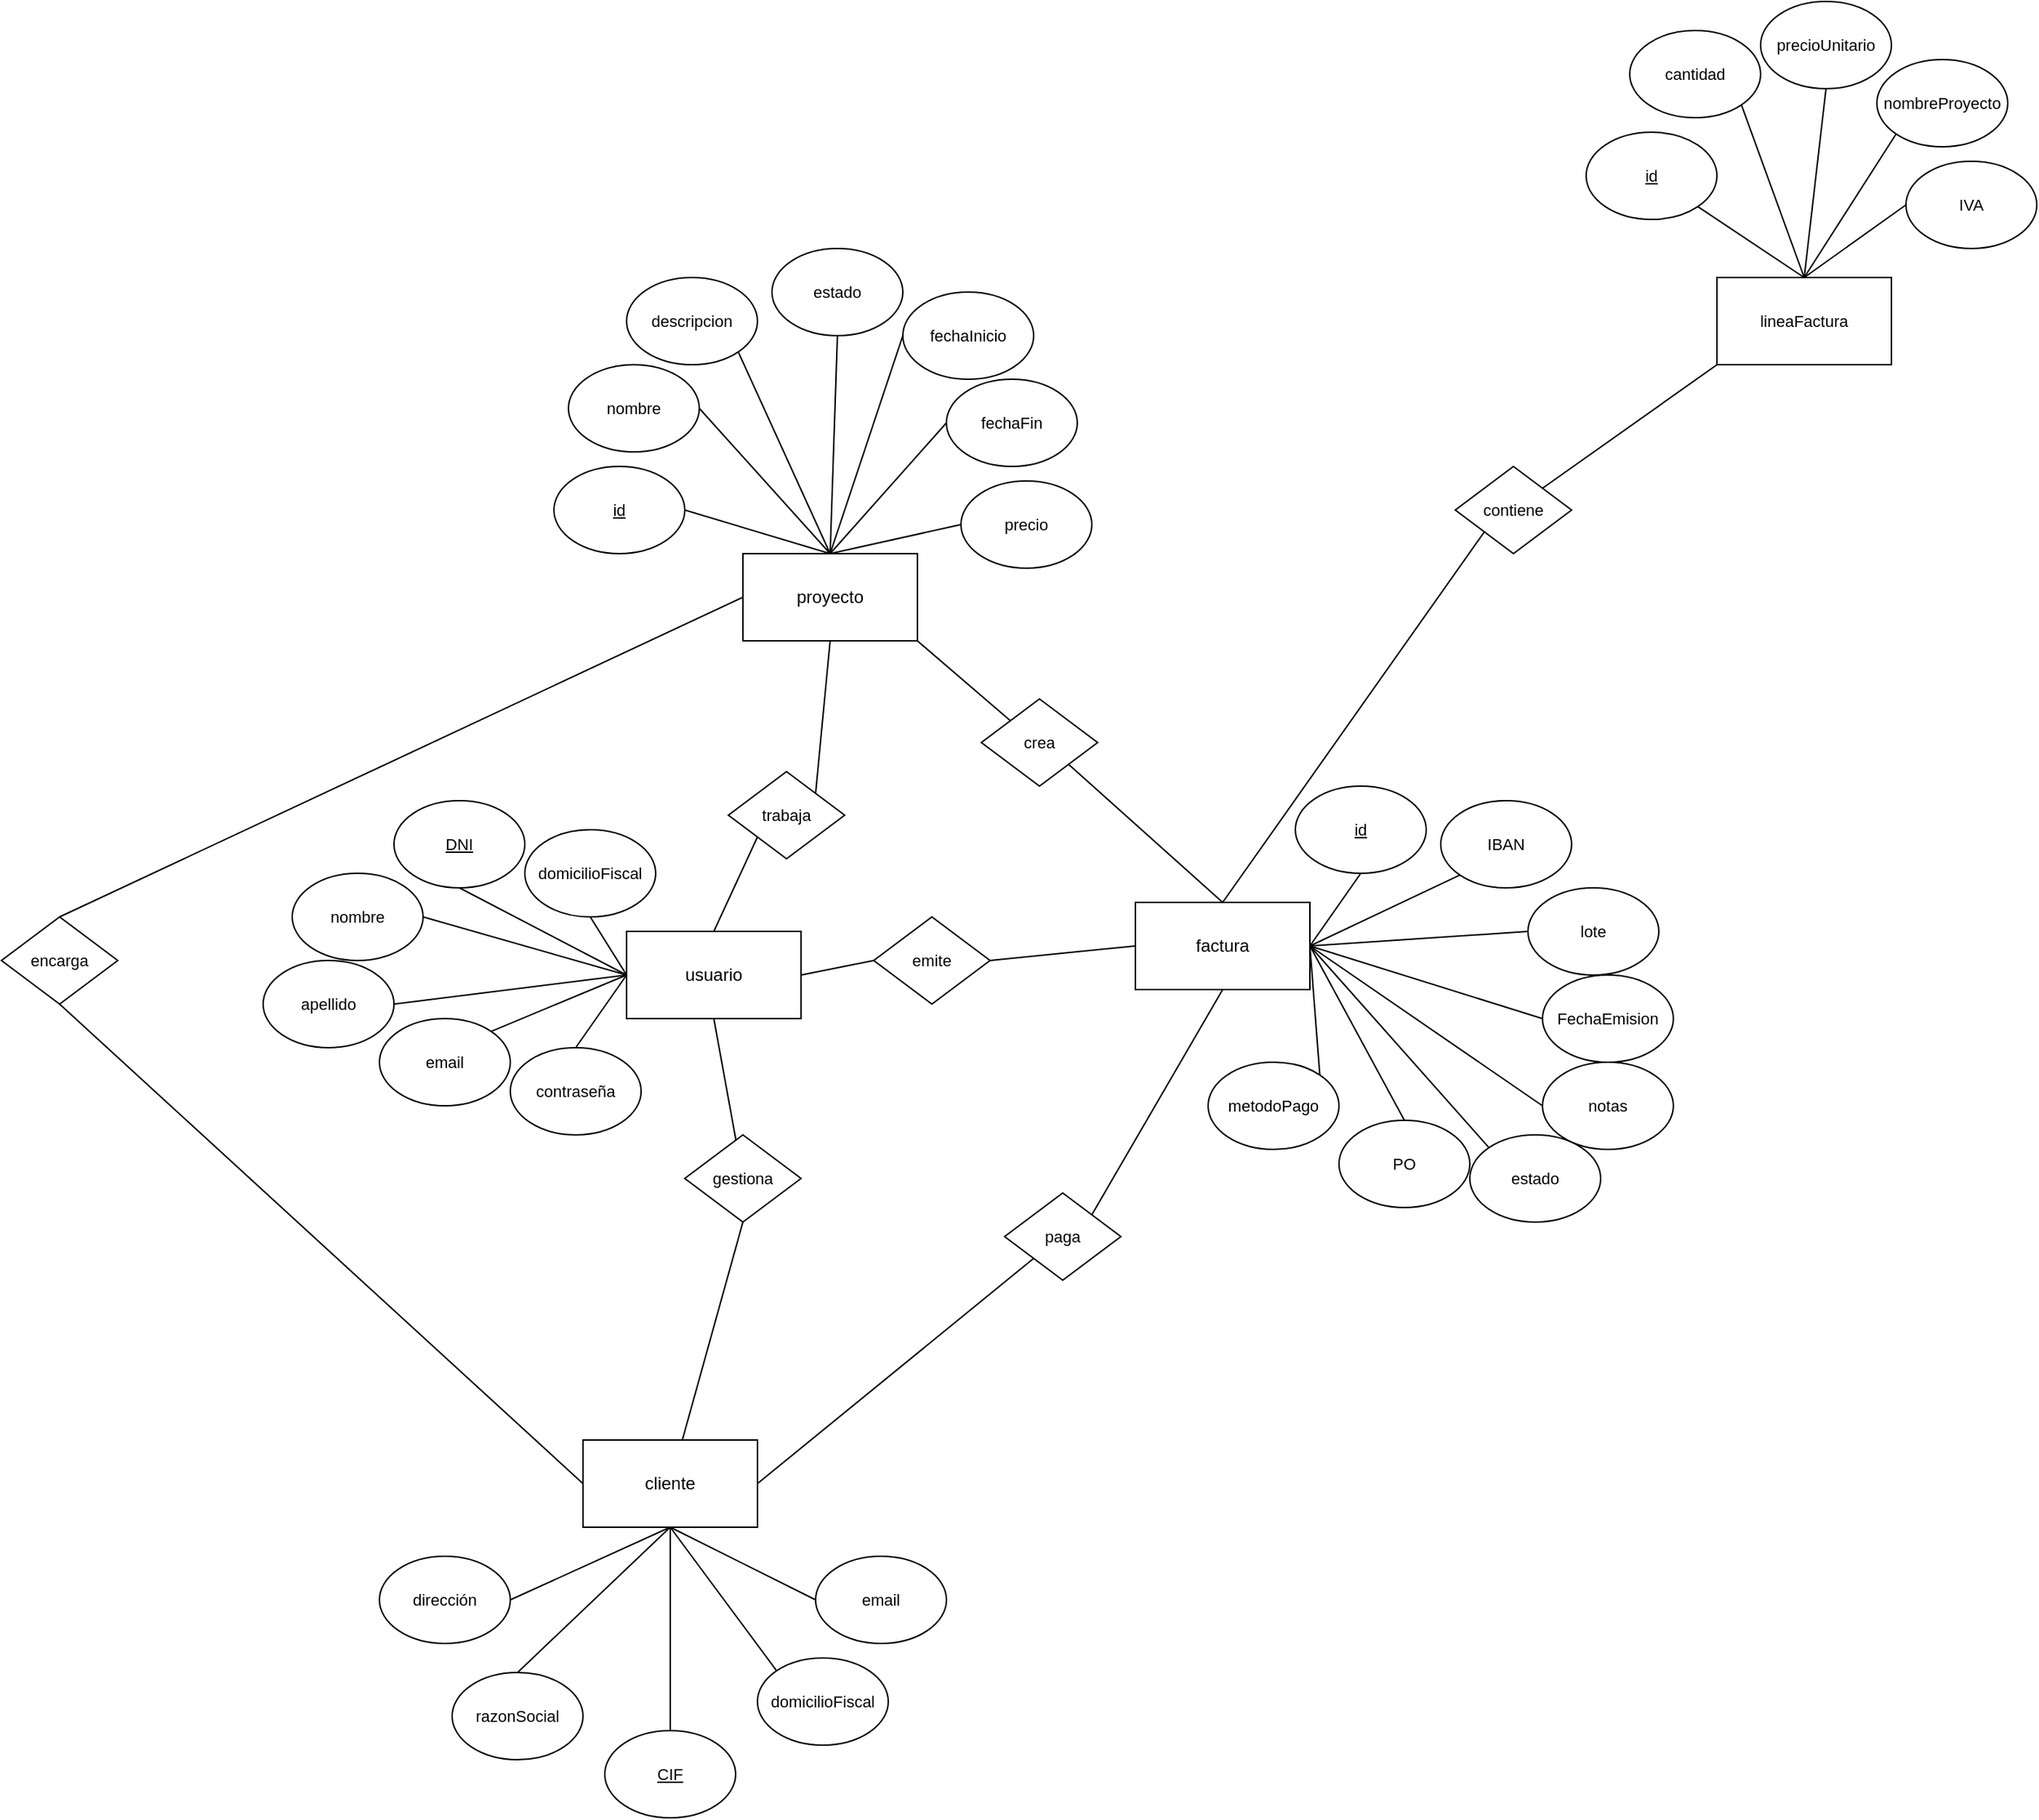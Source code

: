 <mxfile version="26.2.9">
  <diagram name="Página-1" id="tg1bXKzL8WJqyr-fZuM9">
    <mxGraphModel dx="2255" dy="1946" grid="1" gridSize="10" guides="1" tooltips="1" connect="1" arrows="1" fold="1" page="1" pageScale="1" pageWidth="827" pageHeight="1169" math="0" shadow="0">
      <root>
        <mxCell id="0" />
        <mxCell id="1" parent="0" />
        <mxCell id="wySccEfFA6jnKbdL9FhE-13" style="edgeStyle=none;shape=connector;rounded=0;orthogonalLoop=1;jettySize=auto;html=1;exitX=1;exitY=0;exitDx=0;exitDy=0;entryX=0;entryY=1;entryDx=0;entryDy=0;strokeColor=default;align=center;verticalAlign=middle;fontFamily=Helvetica;fontSize=11;fontColor=default;labelBackgroundColor=default;startFill=0;endArrow=none;" edge="1" parent="1" source="wySccEfFA6jnKbdL9FhE-22" target="wySccEfFA6jnKbdL9FhE-12">
          <mxGeometry relative="1" as="geometry" />
        </mxCell>
        <mxCell id="wySccEfFA6jnKbdL9FhE-77" style="edgeStyle=none;shape=connector;rounded=0;orthogonalLoop=1;jettySize=auto;html=1;exitX=0.5;exitY=0;exitDx=0;exitDy=0;entryX=0;entryY=1;entryDx=0;entryDy=0;strokeColor=default;align=center;verticalAlign=middle;fontFamily=Helvetica;fontSize=11;fontColor=default;labelBackgroundColor=default;startFill=0;endArrow=none;" edge="1" parent="1" source="wySccEfFA6jnKbdL9FhE-1" target="wySccEfFA6jnKbdL9FhE-22">
          <mxGeometry relative="1" as="geometry" />
        </mxCell>
        <mxCell id="wySccEfFA6jnKbdL9FhE-1" value="factura" style="rounded=0;whiteSpace=wrap;html=1;" vertex="1" parent="1">
          <mxGeometry x="480" y="170" width="120" height="60" as="geometry" />
        </mxCell>
        <mxCell id="wySccEfFA6jnKbdL9FhE-2" value="cliente" style="rounded=0;whiteSpace=wrap;html=1;" vertex="1" parent="1">
          <mxGeometry x="100" y="540" width="120" height="60" as="geometry" />
        </mxCell>
        <mxCell id="wySccEfFA6jnKbdL9FhE-5" style="rounded=0;orthogonalLoop=1;jettySize=auto;html=1;exitX=1;exitY=0.5;exitDx=0;exitDy=0;entryX=0;entryY=0.5;entryDx=0;entryDy=0;endArrow=none;startFill=0;" edge="1" parent="1" source="wySccEfFA6jnKbdL9FhE-17" target="wySccEfFA6jnKbdL9FhE-1">
          <mxGeometry relative="1" as="geometry" />
        </mxCell>
        <mxCell id="wySccEfFA6jnKbdL9FhE-6" style="edgeStyle=none;shape=connector;rounded=0;orthogonalLoop=1;jettySize=auto;html=1;exitX=0.5;exitY=1;exitDx=0;exitDy=0;strokeColor=default;align=center;verticalAlign=middle;fontFamily=Helvetica;fontSize=11;fontColor=default;labelBackgroundColor=default;startFill=0;endArrow=none;" edge="1" parent="1" source="wySccEfFA6jnKbdL9FhE-25" target="wySccEfFA6jnKbdL9FhE-2">
          <mxGeometry relative="1" as="geometry" />
        </mxCell>
        <mxCell id="wySccEfFA6jnKbdL9FhE-3" value="usuario" style="rounded=0;whiteSpace=wrap;html=1;" vertex="1" parent="1">
          <mxGeometry x="130" y="190" width="120" height="60" as="geometry" />
        </mxCell>
        <mxCell id="wySccEfFA6jnKbdL9FhE-36" style="edgeStyle=none;shape=connector;rounded=0;orthogonalLoop=1;jettySize=auto;html=1;exitX=1;exitY=1;exitDx=0;exitDy=0;entryX=0;entryY=0;entryDx=0;entryDy=0;strokeColor=default;align=center;verticalAlign=middle;fontFamily=Helvetica;fontSize=11;fontColor=default;labelBackgroundColor=default;startFill=0;endArrow=none;" edge="1" parent="1" source="wySccEfFA6jnKbdL9FhE-4" target="wySccEfFA6jnKbdL9FhE-15">
          <mxGeometry relative="1" as="geometry" />
        </mxCell>
        <mxCell id="wySccEfFA6jnKbdL9FhE-38" style="edgeStyle=none;shape=connector;rounded=0;orthogonalLoop=1;jettySize=auto;html=1;exitX=0.5;exitY=1;exitDx=0;exitDy=0;entryX=1;entryY=0;entryDx=0;entryDy=0;strokeColor=default;align=center;verticalAlign=middle;fontFamily=Helvetica;fontSize=11;fontColor=default;labelBackgroundColor=default;startFill=0;endArrow=none;" edge="1" parent="1" source="wySccEfFA6jnKbdL9FhE-4" target="wySccEfFA6jnKbdL9FhE-27">
          <mxGeometry relative="1" as="geometry" />
        </mxCell>
        <mxCell id="wySccEfFA6jnKbdL9FhE-4" value="proyecto" style="rounded=0;whiteSpace=wrap;html=1;" vertex="1" parent="1">
          <mxGeometry x="210" y="-70" width="120" height="60" as="geometry" />
        </mxCell>
        <mxCell id="wySccEfFA6jnKbdL9FhE-12" value="lineaFactura" style="rounded=0;whiteSpace=wrap;html=1;fontFamily=Helvetica;fontSize=11;fontColor=default;labelBackgroundColor=default;" vertex="1" parent="1">
          <mxGeometry x="880" y="-260" width="120" height="60" as="geometry" />
        </mxCell>
        <mxCell id="wySccEfFA6jnKbdL9FhE-23" style="edgeStyle=none;shape=connector;rounded=0;orthogonalLoop=1;jettySize=auto;html=1;exitX=0.5;exitY=0;exitDx=0;exitDy=0;entryX=0;entryY=0.5;entryDx=0;entryDy=0;strokeColor=default;align=center;verticalAlign=middle;fontFamily=Helvetica;fontSize=11;fontColor=default;labelBackgroundColor=default;startFill=0;endArrow=none;" edge="1" parent="1" source="wySccEfFA6jnKbdL9FhE-20" target="wySccEfFA6jnKbdL9FhE-4">
          <mxGeometry relative="1" as="geometry" />
        </mxCell>
        <mxCell id="wySccEfFA6jnKbdL9FhE-24" style="edgeStyle=none;shape=connector;rounded=0;orthogonalLoop=1;jettySize=auto;html=1;exitX=0.5;exitY=1;exitDx=0;exitDy=0;entryX=0;entryY=0.5;entryDx=0;entryDy=0;strokeColor=default;align=center;verticalAlign=middle;fontFamily=Helvetica;fontSize=11;fontColor=default;labelBackgroundColor=default;startFill=0;endArrow=none;" edge="1" parent="1" source="wySccEfFA6jnKbdL9FhE-20" target="wySccEfFA6jnKbdL9FhE-2">
          <mxGeometry relative="1" as="geometry" />
        </mxCell>
        <mxCell id="wySccEfFA6jnKbdL9FhE-20" value="encarga" style="rhombus;whiteSpace=wrap;html=1;fontFamily=Helvetica;fontSize=11;fontColor=default;labelBackgroundColor=default;" vertex="1" parent="1">
          <mxGeometry x="-300" y="180" width="80" height="60" as="geometry" />
        </mxCell>
        <mxCell id="wySccEfFA6jnKbdL9FhE-26" value="" style="edgeStyle=none;shape=connector;rounded=0;orthogonalLoop=1;jettySize=auto;html=1;exitX=0.5;exitY=1;exitDx=0;exitDy=0;strokeColor=default;align=center;verticalAlign=middle;fontFamily=Helvetica;fontSize=11;fontColor=default;labelBackgroundColor=default;startFill=0;endArrow=none;" edge="1" parent="1" source="wySccEfFA6jnKbdL9FhE-3" target="wySccEfFA6jnKbdL9FhE-25">
          <mxGeometry relative="1" as="geometry">
            <mxPoint x="220" y="210" as="sourcePoint" />
            <mxPoint x="159" y="420" as="targetPoint" />
          </mxGeometry>
        </mxCell>
        <mxCell id="wySccEfFA6jnKbdL9FhE-25" value="gestiona" style="rhombus;whiteSpace=wrap;html=1;fontFamily=Helvetica;fontSize=11;fontColor=default;labelBackgroundColor=default;" vertex="1" parent="1">
          <mxGeometry x="170" y="330" width="80" height="60" as="geometry" />
        </mxCell>
        <mxCell id="wySccEfFA6jnKbdL9FhE-39" style="edgeStyle=none;shape=connector;rounded=0;orthogonalLoop=1;jettySize=auto;html=1;exitX=0;exitY=1;exitDx=0;exitDy=0;entryX=0.5;entryY=0;entryDx=0;entryDy=0;strokeColor=default;align=center;verticalAlign=middle;fontFamily=Helvetica;fontSize=11;fontColor=default;labelBackgroundColor=default;startFill=0;endArrow=none;" edge="1" parent="1" source="wySccEfFA6jnKbdL9FhE-27" target="wySccEfFA6jnKbdL9FhE-3">
          <mxGeometry relative="1" as="geometry" />
        </mxCell>
        <mxCell id="wySccEfFA6jnKbdL9FhE-27" value="trabaja" style="rhombus;whiteSpace=wrap;html=1;fontFamily=Helvetica;fontSize=11;fontColor=default;labelBackgroundColor=default;" vertex="1" parent="1">
          <mxGeometry x="200" y="80" width="80" height="60" as="geometry" />
        </mxCell>
        <mxCell id="wySccEfFA6jnKbdL9FhE-29" value="" style="rounded=0;orthogonalLoop=1;jettySize=auto;html=1;exitX=1;exitY=0.5;exitDx=0;exitDy=0;entryX=0;entryY=0.5;entryDx=0;entryDy=0;endArrow=none;startFill=0;" edge="1" parent="1" source="wySccEfFA6jnKbdL9FhE-3" target="wySccEfFA6jnKbdL9FhE-17">
          <mxGeometry relative="1" as="geometry">
            <mxPoint x="250" y="180" as="sourcePoint" />
            <mxPoint x="450" y="190" as="targetPoint" />
          </mxGeometry>
        </mxCell>
        <mxCell id="wySccEfFA6jnKbdL9FhE-17" value="emite" style="rhombus;whiteSpace=wrap;html=1;fontFamily=Helvetica;fontSize=11;fontColor=default;labelBackgroundColor=default;" vertex="1" parent="1">
          <mxGeometry x="300" y="180" width="80" height="60" as="geometry" />
        </mxCell>
        <mxCell id="wySccEfFA6jnKbdL9FhE-37" style="edgeStyle=none;shape=connector;rounded=0;orthogonalLoop=1;jettySize=auto;html=1;exitX=1;exitY=1;exitDx=0;exitDy=0;entryX=0.5;entryY=0;entryDx=0;entryDy=0;strokeColor=default;align=center;verticalAlign=middle;fontFamily=Helvetica;fontSize=11;fontColor=default;labelBackgroundColor=default;startFill=0;endArrow=none;" edge="1" parent="1" source="wySccEfFA6jnKbdL9FhE-15" target="wySccEfFA6jnKbdL9FhE-1">
          <mxGeometry relative="1" as="geometry" />
        </mxCell>
        <mxCell id="wySccEfFA6jnKbdL9FhE-15" value="crea" style="rhombus;whiteSpace=wrap;html=1;fontFamily=Helvetica;fontSize=11;fontColor=default;labelBackgroundColor=default;" vertex="1" parent="1">
          <mxGeometry x="374" y="30" width="80" height="60" as="geometry" />
        </mxCell>
        <mxCell id="wySccEfFA6jnKbdL9FhE-34" style="edgeStyle=none;shape=connector;rounded=0;orthogonalLoop=1;jettySize=auto;html=1;exitX=0;exitY=1;exitDx=0;exitDy=0;entryX=1;entryY=0.5;entryDx=0;entryDy=0;strokeColor=default;align=center;verticalAlign=middle;fontFamily=Helvetica;fontSize=11;fontColor=default;labelBackgroundColor=default;startFill=0;endArrow=none;" edge="1" parent="1" source="wySccEfFA6jnKbdL9FhE-18" target="wySccEfFA6jnKbdL9FhE-2">
          <mxGeometry relative="1" as="geometry" />
        </mxCell>
        <mxCell id="wySccEfFA6jnKbdL9FhE-35" style="edgeStyle=none;shape=connector;rounded=0;orthogonalLoop=1;jettySize=auto;html=1;exitX=1;exitY=0;exitDx=0;exitDy=0;entryX=0.5;entryY=1;entryDx=0;entryDy=0;strokeColor=default;align=center;verticalAlign=middle;fontFamily=Helvetica;fontSize=11;fontColor=default;labelBackgroundColor=default;startFill=0;endArrow=none;" edge="1" parent="1" source="wySccEfFA6jnKbdL9FhE-18" target="wySccEfFA6jnKbdL9FhE-1">
          <mxGeometry relative="1" as="geometry" />
        </mxCell>
        <mxCell id="wySccEfFA6jnKbdL9FhE-18" value="paga" style="rhombus;whiteSpace=wrap;html=1;fontFamily=Helvetica;fontSize=11;fontColor=default;labelBackgroundColor=default;" vertex="1" parent="1">
          <mxGeometry x="390" y="370" width="80" height="60" as="geometry" />
        </mxCell>
        <mxCell id="wySccEfFA6jnKbdL9FhE-22" value="contiene" style="rhombus;whiteSpace=wrap;html=1;fontFamily=Helvetica;fontSize=11;fontColor=default;labelBackgroundColor=default;" vertex="1" parent="1">
          <mxGeometry x="700" y="-130" width="80" height="60" as="geometry" />
        </mxCell>
        <mxCell id="wySccEfFA6jnKbdL9FhE-55" style="edgeStyle=none;shape=connector;rounded=0;orthogonalLoop=1;jettySize=auto;html=1;exitX=1;exitY=0.5;exitDx=0;exitDy=0;entryX=0.5;entryY=0;entryDx=0;entryDy=0;strokeColor=default;align=center;verticalAlign=middle;fontFamily=Helvetica;fontSize=11;fontColor=default;labelBackgroundColor=default;startFill=0;endArrow=none;" edge="1" parent="1" source="wySccEfFA6jnKbdL9FhE-41" target="wySccEfFA6jnKbdL9FhE-4">
          <mxGeometry relative="1" as="geometry" />
        </mxCell>
        <mxCell id="wySccEfFA6jnKbdL9FhE-41" value="&lt;u&gt;id&lt;/u&gt;" style="ellipse;whiteSpace=wrap;html=1;fontFamily=Helvetica;fontSize=11;fontColor=default;labelBackgroundColor=default;" vertex="1" parent="1">
          <mxGeometry x="80" y="-130" width="90" height="60" as="geometry" />
        </mxCell>
        <mxCell id="wySccEfFA6jnKbdL9FhE-50" style="edgeStyle=none;shape=connector;rounded=0;orthogonalLoop=1;jettySize=auto;html=1;exitX=1;exitY=0.5;exitDx=0;exitDy=0;entryX=0.5;entryY=0;entryDx=0;entryDy=0;strokeColor=default;align=center;verticalAlign=middle;fontFamily=Helvetica;fontSize=11;fontColor=default;labelBackgroundColor=default;startFill=0;endArrow=none;" edge="1" parent="1" source="wySccEfFA6jnKbdL9FhE-42" target="wySccEfFA6jnKbdL9FhE-4">
          <mxGeometry relative="1" as="geometry" />
        </mxCell>
        <mxCell id="wySccEfFA6jnKbdL9FhE-42" value="nombre" style="ellipse;whiteSpace=wrap;html=1;fontFamily=Helvetica;fontSize=11;fontColor=default;labelBackgroundColor=default;" vertex="1" parent="1">
          <mxGeometry x="90" y="-200" width="90" height="60" as="geometry" />
        </mxCell>
        <mxCell id="wySccEfFA6jnKbdL9FhE-49" style="edgeStyle=none;shape=connector;rounded=0;orthogonalLoop=1;jettySize=auto;html=1;exitX=1;exitY=1;exitDx=0;exitDy=0;strokeColor=default;align=center;verticalAlign=middle;fontFamily=Helvetica;fontSize=11;fontColor=default;labelBackgroundColor=default;startFill=0;endArrow=none;" edge="1" parent="1" source="wySccEfFA6jnKbdL9FhE-43">
          <mxGeometry relative="1" as="geometry">
            <mxPoint x="270" y="-70" as="targetPoint" />
          </mxGeometry>
        </mxCell>
        <mxCell id="wySccEfFA6jnKbdL9FhE-43" value="descripcion" style="ellipse;whiteSpace=wrap;html=1;fontFamily=Helvetica;fontSize=11;fontColor=default;labelBackgroundColor=default;" vertex="1" parent="1">
          <mxGeometry x="130" y="-260" width="90" height="60" as="geometry" />
        </mxCell>
        <mxCell id="wySccEfFA6jnKbdL9FhE-48" style="edgeStyle=none;shape=connector;rounded=0;orthogonalLoop=1;jettySize=auto;html=1;exitX=0.5;exitY=1;exitDx=0;exitDy=0;entryX=0.5;entryY=0;entryDx=0;entryDy=0;strokeColor=default;align=center;verticalAlign=middle;fontFamily=Helvetica;fontSize=11;fontColor=default;labelBackgroundColor=default;startFill=0;endArrow=none;" edge="1" parent="1" source="wySccEfFA6jnKbdL9FhE-44" target="wySccEfFA6jnKbdL9FhE-4">
          <mxGeometry relative="1" as="geometry" />
        </mxCell>
        <mxCell id="wySccEfFA6jnKbdL9FhE-44" value="estado" style="ellipse;whiteSpace=wrap;html=1;fontFamily=Helvetica;fontSize=11;fontColor=default;labelBackgroundColor=default;" vertex="1" parent="1">
          <mxGeometry x="230" y="-280" width="90" height="60" as="geometry" />
        </mxCell>
        <mxCell id="wySccEfFA6jnKbdL9FhE-51" style="edgeStyle=none;shape=connector;rounded=0;orthogonalLoop=1;jettySize=auto;html=1;exitX=0;exitY=0.5;exitDx=0;exitDy=0;entryX=0.5;entryY=0;entryDx=0;entryDy=0;strokeColor=default;align=center;verticalAlign=middle;fontFamily=Helvetica;fontSize=11;fontColor=default;labelBackgroundColor=default;startFill=0;endArrow=none;" edge="1" parent="1" source="wySccEfFA6jnKbdL9FhE-45" target="wySccEfFA6jnKbdL9FhE-4">
          <mxGeometry relative="1" as="geometry" />
        </mxCell>
        <mxCell id="wySccEfFA6jnKbdL9FhE-45" value="fechaInicio" style="ellipse;whiteSpace=wrap;html=1;fontFamily=Helvetica;fontSize=11;fontColor=default;labelBackgroundColor=default;" vertex="1" parent="1">
          <mxGeometry x="320" y="-250" width="90" height="60" as="geometry" />
        </mxCell>
        <mxCell id="wySccEfFA6jnKbdL9FhE-52" style="edgeStyle=none;shape=connector;rounded=0;orthogonalLoop=1;jettySize=auto;html=1;exitX=0;exitY=0.5;exitDx=0;exitDy=0;entryX=0.5;entryY=0;entryDx=0;entryDy=0;strokeColor=default;align=center;verticalAlign=middle;fontFamily=Helvetica;fontSize=11;fontColor=default;labelBackgroundColor=default;startFill=0;endArrow=none;" edge="1" parent="1" source="wySccEfFA6jnKbdL9FhE-46" target="wySccEfFA6jnKbdL9FhE-4">
          <mxGeometry relative="1" as="geometry" />
        </mxCell>
        <mxCell id="wySccEfFA6jnKbdL9FhE-46" value="fechaFin" style="ellipse;whiteSpace=wrap;html=1;fontFamily=Helvetica;fontSize=11;fontColor=default;labelBackgroundColor=default;" vertex="1" parent="1">
          <mxGeometry x="350" y="-190" width="90" height="60" as="geometry" />
        </mxCell>
        <mxCell id="wySccEfFA6jnKbdL9FhE-54" style="edgeStyle=none;shape=connector;rounded=0;orthogonalLoop=1;jettySize=auto;html=1;exitX=0;exitY=0.5;exitDx=0;exitDy=0;entryX=0.5;entryY=0;entryDx=0;entryDy=0;strokeColor=default;align=center;verticalAlign=middle;fontFamily=Helvetica;fontSize=11;fontColor=default;labelBackgroundColor=default;startFill=0;endArrow=none;" edge="1" parent="1" source="wySccEfFA6jnKbdL9FhE-47" target="wySccEfFA6jnKbdL9FhE-4">
          <mxGeometry relative="1" as="geometry" />
        </mxCell>
        <mxCell id="wySccEfFA6jnKbdL9FhE-47" value="precio" style="ellipse;whiteSpace=wrap;html=1;fontFamily=Helvetica;fontSize=11;fontColor=default;labelBackgroundColor=default;" vertex="1" parent="1">
          <mxGeometry x="360" y="-120" width="90" height="60" as="geometry" />
        </mxCell>
        <mxCell id="wySccEfFA6jnKbdL9FhE-62" style="edgeStyle=none;shape=connector;rounded=0;orthogonalLoop=1;jettySize=auto;html=1;exitX=0.5;exitY=1;exitDx=0;exitDy=0;entryX=0;entryY=0.5;entryDx=0;entryDy=0;strokeColor=default;align=center;verticalAlign=middle;fontFamily=Helvetica;fontSize=11;fontColor=default;labelBackgroundColor=default;startFill=0;endArrow=none;" edge="1" parent="1" source="wySccEfFA6jnKbdL9FhE-56" target="wySccEfFA6jnKbdL9FhE-3">
          <mxGeometry relative="1" as="geometry" />
        </mxCell>
        <mxCell id="wySccEfFA6jnKbdL9FhE-56" value="&lt;u&gt;DNI&lt;/u&gt;" style="ellipse;whiteSpace=wrap;html=1;fontFamily=Helvetica;fontSize=11;fontColor=default;labelBackgroundColor=default;" vertex="1" parent="1">
          <mxGeometry x="-30" y="100" width="90" height="60" as="geometry" />
        </mxCell>
        <mxCell id="wySccEfFA6jnKbdL9FhE-63" style="edgeStyle=none;shape=connector;rounded=0;orthogonalLoop=1;jettySize=auto;html=1;exitX=1;exitY=0.5;exitDx=0;exitDy=0;entryX=0;entryY=0.5;entryDx=0;entryDy=0;strokeColor=default;align=center;verticalAlign=middle;fontFamily=Helvetica;fontSize=11;fontColor=default;labelBackgroundColor=default;startFill=0;endArrow=none;" edge="1" parent="1" source="wySccEfFA6jnKbdL9FhE-57" target="wySccEfFA6jnKbdL9FhE-3">
          <mxGeometry relative="1" as="geometry" />
        </mxCell>
        <mxCell id="wySccEfFA6jnKbdL9FhE-57" value="nombre" style="ellipse;whiteSpace=wrap;html=1;fontFamily=Helvetica;fontSize=11;fontColor=default;labelBackgroundColor=default;" vertex="1" parent="1">
          <mxGeometry x="-100" y="150" width="90" height="60" as="geometry" />
        </mxCell>
        <mxCell id="wySccEfFA6jnKbdL9FhE-64" style="edgeStyle=none;shape=connector;rounded=0;orthogonalLoop=1;jettySize=auto;html=1;exitX=1;exitY=0.5;exitDx=0;exitDy=0;entryX=0;entryY=0.5;entryDx=0;entryDy=0;strokeColor=default;align=center;verticalAlign=middle;fontFamily=Helvetica;fontSize=11;fontColor=default;labelBackgroundColor=default;startFill=0;endArrow=none;" edge="1" parent="1" source="wySccEfFA6jnKbdL9FhE-58" target="wySccEfFA6jnKbdL9FhE-3">
          <mxGeometry relative="1" as="geometry" />
        </mxCell>
        <mxCell id="wySccEfFA6jnKbdL9FhE-58" value="apellido" style="ellipse;whiteSpace=wrap;html=1;fontFamily=Helvetica;fontSize=11;fontColor=default;labelBackgroundColor=default;" vertex="1" parent="1">
          <mxGeometry x="-120" y="210" width="90" height="60" as="geometry" />
        </mxCell>
        <mxCell id="wySccEfFA6jnKbdL9FhE-65" style="edgeStyle=none;shape=connector;rounded=0;orthogonalLoop=1;jettySize=auto;html=1;exitX=1;exitY=0;exitDx=0;exitDy=0;entryX=0;entryY=0.5;entryDx=0;entryDy=0;strokeColor=default;align=center;verticalAlign=middle;fontFamily=Helvetica;fontSize=11;fontColor=default;labelBackgroundColor=default;startFill=0;endArrow=none;" edge="1" parent="1" source="wySccEfFA6jnKbdL9FhE-59" target="wySccEfFA6jnKbdL9FhE-3">
          <mxGeometry relative="1" as="geometry" />
        </mxCell>
        <mxCell id="wySccEfFA6jnKbdL9FhE-59" value="email" style="ellipse;whiteSpace=wrap;html=1;fontFamily=Helvetica;fontSize=11;fontColor=default;labelBackgroundColor=default;" vertex="1" parent="1">
          <mxGeometry x="-40" y="250" width="90" height="60" as="geometry" />
        </mxCell>
        <mxCell id="wySccEfFA6jnKbdL9FhE-66" style="edgeStyle=none;shape=connector;rounded=0;orthogonalLoop=1;jettySize=auto;html=1;exitX=0.5;exitY=0;exitDx=0;exitDy=0;strokeColor=default;align=center;verticalAlign=middle;fontFamily=Helvetica;fontSize=11;fontColor=default;labelBackgroundColor=default;startFill=0;endArrow=none;" edge="1" parent="1" source="wySccEfFA6jnKbdL9FhE-60">
          <mxGeometry relative="1" as="geometry">
            <mxPoint x="130" y="220" as="targetPoint" />
          </mxGeometry>
        </mxCell>
        <mxCell id="wySccEfFA6jnKbdL9FhE-60" value="contraseña" style="ellipse;whiteSpace=wrap;html=1;fontFamily=Helvetica;fontSize=11;fontColor=default;labelBackgroundColor=default;" vertex="1" parent="1">
          <mxGeometry x="50" y="270" width="90" height="60" as="geometry" />
        </mxCell>
        <mxCell id="wySccEfFA6jnKbdL9FhE-73" style="edgeStyle=none;shape=connector;rounded=0;orthogonalLoop=1;jettySize=auto;html=1;exitX=0.5;exitY=0;exitDx=0;exitDy=0;strokeColor=default;align=center;verticalAlign=middle;fontFamily=Helvetica;fontSize=11;fontColor=default;labelBackgroundColor=default;startFill=0;endArrow=none;" edge="1" parent="1" source="wySccEfFA6jnKbdL9FhE-67" target="wySccEfFA6jnKbdL9FhE-2">
          <mxGeometry relative="1" as="geometry" />
        </mxCell>
        <mxCell id="wySccEfFA6jnKbdL9FhE-67" value="&lt;u&gt;CIF&lt;/u&gt;" style="ellipse;whiteSpace=wrap;html=1;fontFamily=Helvetica;fontSize=11;fontColor=default;labelBackgroundColor=default;" vertex="1" parent="1">
          <mxGeometry x="115" y="740" width="90" height="60" as="geometry" />
        </mxCell>
        <mxCell id="wySccEfFA6jnKbdL9FhE-69" style="edgeStyle=none;shape=connector;rounded=0;orthogonalLoop=1;jettySize=auto;html=1;exitX=0.5;exitY=1;exitDx=0;exitDy=0;strokeColor=default;align=center;verticalAlign=middle;fontFamily=Helvetica;fontSize=11;fontColor=default;labelBackgroundColor=default;startFill=0;endArrow=none;" edge="1" parent="1" source="wySccEfFA6jnKbdL9FhE-68">
          <mxGeometry relative="1" as="geometry">
            <mxPoint x="130" y="220" as="targetPoint" />
          </mxGeometry>
        </mxCell>
        <mxCell id="wySccEfFA6jnKbdL9FhE-68" value="domicilioFiscal" style="ellipse;whiteSpace=wrap;html=1;fontFamily=Helvetica;fontSize=11;fontColor=default;labelBackgroundColor=default;" vertex="1" parent="1">
          <mxGeometry x="60" y="120" width="90" height="60" as="geometry" />
        </mxCell>
        <mxCell id="wySccEfFA6jnKbdL9FhE-72" style="edgeStyle=none;shape=connector;rounded=0;orthogonalLoop=1;jettySize=auto;html=1;exitX=0.5;exitY=0;exitDx=0;exitDy=0;entryX=0.5;entryY=1;entryDx=0;entryDy=0;strokeColor=default;align=center;verticalAlign=middle;fontFamily=Helvetica;fontSize=11;fontColor=default;labelBackgroundColor=default;startFill=0;endArrow=none;" edge="1" parent="1" source="wySccEfFA6jnKbdL9FhE-70" target="wySccEfFA6jnKbdL9FhE-2">
          <mxGeometry relative="1" as="geometry" />
        </mxCell>
        <mxCell id="wySccEfFA6jnKbdL9FhE-70" value="razonSocial" style="ellipse;whiteSpace=wrap;html=1;fontFamily=Helvetica;fontSize=11;fontColor=default;labelBackgroundColor=default;" vertex="1" parent="1">
          <mxGeometry x="10" y="700" width="90" height="60" as="geometry" />
        </mxCell>
        <mxCell id="wySccEfFA6jnKbdL9FhE-75" style="edgeStyle=none;shape=connector;rounded=0;orthogonalLoop=1;jettySize=auto;html=1;exitX=0;exitY=0;exitDx=0;exitDy=0;entryX=0.5;entryY=1;entryDx=0;entryDy=0;strokeColor=default;align=center;verticalAlign=middle;fontFamily=Helvetica;fontSize=11;fontColor=default;labelBackgroundColor=default;startFill=0;endArrow=none;" edge="1" parent="1" source="wySccEfFA6jnKbdL9FhE-71" target="wySccEfFA6jnKbdL9FhE-2">
          <mxGeometry relative="1" as="geometry" />
        </mxCell>
        <mxCell id="wySccEfFA6jnKbdL9FhE-71" value="domicilioFiscal" style="ellipse;whiteSpace=wrap;html=1;fontFamily=Helvetica;fontSize=11;fontColor=default;labelBackgroundColor=default;" vertex="1" parent="1">
          <mxGeometry x="220" y="690" width="90" height="60" as="geometry" />
        </mxCell>
        <mxCell id="wySccEfFA6jnKbdL9FhE-85" style="edgeStyle=none;shape=connector;rounded=0;orthogonalLoop=1;jettySize=auto;html=1;exitX=0.5;exitY=1;exitDx=0;exitDy=0;entryX=1;entryY=0.5;entryDx=0;entryDy=0;strokeColor=default;align=center;verticalAlign=middle;fontFamily=Helvetica;fontSize=11;fontColor=default;labelBackgroundColor=default;startFill=0;endArrow=none;" edge="1" parent="1" source="wySccEfFA6jnKbdL9FhE-76" target="wySccEfFA6jnKbdL9FhE-1">
          <mxGeometry relative="1" as="geometry" />
        </mxCell>
        <mxCell id="wySccEfFA6jnKbdL9FhE-76" value="&lt;u&gt;id&lt;/u&gt;" style="ellipse;whiteSpace=wrap;html=1;fontFamily=Helvetica;fontSize=11;fontColor=default;labelBackgroundColor=default;" vertex="1" parent="1">
          <mxGeometry x="590" y="90" width="90" height="60" as="geometry" />
        </mxCell>
        <mxCell id="wySccEfFA6jnKbdL9FhE-86" style="edgeStyle=none;shape=connector;rounded=0;orthogonalLoop=1;jettySize=auto;html=1;exitX=0;exitY=1;exitDx=0;exitDy=0;entryX=1;entryY=0.5;entryDx=0;entryDy=0;strokeColor=default;align=center;verticalAlign=middle;fontFamily=Helvetica;fontSize=11;fontColor=default;labelBackgroundColor=default;startFill=0;endArrow=none;" edge="1" parent="1" source="wySccEfFA6jnKbdL9FhE-78" target="wySccEfFA6jnKbdL9FhE-1">
          <mxGeometry relative="1" as="geometry" />
        </mxCell>
        <mxCell id="wySccEfFA6jnKbdL9FhE-78" value="IBAN" style="ellipse;whiteSpace=wrap;html=1;fontFamily=Helvetica;fontSize=11;fontColor=default;labelBackgroundColor=default;" vertex="1" parent="1">
          <mxGeometry x="690" y="100" width="90" height="60" as="geometry" />
        </mxCell>
        <mxCell id="wySccEfFA6jnKbdL9FhE-87" style="edgeStyle=none;shape=connector;rounded=0;orthogonalLoop=1;jettySize=auto;html=1;exitX=0;exitY=0.5;exitDx=0;exitDy=0;entryX=1;entryY=0.5;entryDx=0;entryDy=0;strokeColor=default;align=center;verticalAlign=middle;fontFamily=Helvetica;fontSize=11;fontColor=default;labelBackgroundColor=default;startFill=0;endArrow=none;" edge="1" parent="1" source="wySccEfFA6jnKbdL9FhE-79" target="wySccEfFA6jnKbdL9FhE-1">
          <mxGeometry relative="1" as="geometry" />
        </mxCell>
        <mxCell id="wySccEfFA6jnKbdL9FhE-79" value="lote" style="ellipse;whiteSpace=wrap;html=1;fontFamily=Helvetica;fontSize=11;fontColor=default;labelBackgroundColor=default;" vertex="1" parent="1">
          <mxGeometry x="750" y="160" width="90" height="60" as="geometry" />
        </mxCell>
        <mxCell id="wySccEfFA6jnKbdL9FhE-88" style="edgeStyle=none;shape=connector;rounded=0;orthogonalLoop=1;jettySize=auto;html=1;exitX=0;exitY=0.5;exitDx=0;exitDy=0;entryX=1;entryY=0.5;entryDx=0;entryDy=0;strokeColor=default;align=center;verticalAlign=middle;fontFamily=Helvetica;fontSize=11;fontColor=default;labelBackgroundColor=default;startFill=0;endArrow=none;" edge="1" parent="1" source="wySccEfFA6jnKbdL9FhE-80" target="wySccEfFA6jnKbdL9FhE-1">
          <mxGeometry relative="1" as="geometry" />
        </mxCell>
        <mxCell id="wySccEfFA6jnKbdL9FhE-80" value="FechaEmision" style="ellipse;whiteSpace=wrap;html=1;fontFamily=Helvetica;fontSize=11;fontColor=default;labelBackgroundColor=default;" vertex="1" parent="1">
          <mxGeometry x="760" y="220" width="90" height="60" as="geometry" />
        </mxCell>
        <mxCell id="wySccEfFA6jnKbdL9FhE-91" style="edgeStyle=none;shape=connector;rounded=0;orthogonalLoop=1;jettySize=auto;html=1;exitX=0;exitY=0;exitDx=0;exitDy=0;entryX=1;entryY=0.5;entryDx=0;entryDy=0;strokeColor=default;align=center;verticalAlign=middle;fontFamily=Helvetica;fontSize=11;fontColor=default;labelBackgroundColor=default;startFill=0;endArrow=none;" edge="1" parent="1" source="wySccEfFA6jnKbdL9FhE-81" target="wySccEfFA6jnKbdL9FhE-1">
          <mxGeometry relative="1" as="geometry" />
        </mxCell>
        <mxCell id="wySccEfFA6jnKbdL9FhE-81" value="estado" style="ellipse;whiteSpace=wrap;html=1;fontFamily=Helvetica;fontSize=11;fontColor=default;labelBackgroundColor=default;" vertex="1" parent="1">
          <mxGeometry x="710" y="330" width="90" height="60" as="geometry" />
        </mxCell>
        <mxCell id="wySccEfFA6jnKbdL9FhE-93" style="edgeStyle=none;shape=connector;rounded=0;orthogonalLoop=1;jettySize=auto;html=1;exitX=1;exitY=0;exitDx=0;exitDy=0;entryX=1;entryY=0.5;entryDx=0;entryDy=0;strokeColor=default;align=center;verticalAlign=middle;fontFamily=Helvetica;fontSize=11;fontColor=default;labelBackgroundColor=default;startFill=0;endArrow=none;" edge="1" parent="1" source="wySccEfFA6jnKbdL9FhE-82" target="wySccEfFA6jnKbdL9FhE-1">
          <mxGeometry relative="1" as="geometry" />
        </mxCell>
        <mxCell id="wySccEfFA6jnKbdL9FhE-82" value="metodoPago" style="ellipse;whiteSpace=wrap;html=1;fontFamily=Helvetica;fontSize=11;fontColor=default;labelBackgroundColor=default;" vertex="1" parent="1">
          <mxGeometry x="530" y="280" width="90" height="60" as="geometry" />
        </mxCell>
        <mxCell id="wySccEfFA6jnKbdL9FhE-92" style="edgeStyle=none;shape=connector;rounded=0;orthogonalLoop=1;jettySize=auto;html=1;exitX=0.5;exitY=0;exitDx=0;exitDy=0;entryX=1;entryY=0.5;entryDx=0;entryDy=0;strokeColor=default;align=center;verticalAlign=middle;fontFamily=Helvetica;fontSize=11;fontColor=default;labelBackgroundColor=default;startFill=0;endArrow=none;" edge="1" parent="1" source="wySccEfFA6jnKbdL9FhE-83" target="wySccEfFA6jnKbdL9FhE-1">
          <mxGeometry relative="1" as="geometry" />
        </mxCell>
        <mxCell id="wySccEfFA6jnKbdL9FhE-83" value="PO" style="ellipse;whiteSpace=wrap;html=1;fontFamily=Helvetica;fontSize=11;fontColor=default;labelBackgroundColor=default;" vertex="1" parent="1">
          <mxGeometry x="620" y="320" width="90" height="60" as="geometry" />
        </mxCell>
        <mxCell id="wySccEfFA6jnKbdL9FhE-89" style="edgeStyle=none;shape=connector;rounded=0;orthogonalLoop=1;jettySize=auto;html=1;exitX=0;exitY=0.5;exitDx=0;exitDy=0;entryX=1;entryY=0.5;entryDx=0;entryDy=0;strokeColor=default;align=center;verticalAlign=middle;fontFamily=Helvetica;fontSize=11;fontColor=default;labelBackgroundColor=default;startFill=0;endArrow=none;" edge="1" parent="1" source="wySccEfFA6jnKbdL9FhE-84" target="wySccEfFA6jnKbdL9FhE-1">
          <mxGeometry relative="1" as="geometry" />
        </mxCell>
        <mxCell id="wySccEfFA6jnKbdL9FhE-84" value="notas" style="ellipse;whiteSpace=wrap;html=1;fontFamily=Helvetica;fontSize=11;fontColor=default;labelBackgroundColor=default;" vertex="1" parent="1">
          <mxGeometry x="760" y="280" width="90" height="60" as="geometry" />
        </mxCell>
        <mxCell id="wySccEfFA6jnKbdL9FhE-97" style="edgeStyle=none;shape=connector;rounded=0;orthogonalLoop=1;jettySize=auto;html=1;exitX=0;exitY=0.5;exitDx=0;exitDy=0;strokeColor=default;align=center;verticalAlign=middle;fontFamily=Helvetica;fontSize=11;fontColor=default;labelBackgroundColor=default;startFill=0;endArrow=none;" edge="1" parent="1" source="wySccEfFA6jnKbdL9FhE-94">
          <mxGeometry relative="1" as="geometry">
            <mxPoint x="160" y="600" as="targetPoint" />
          </mxGeometry>
        </mxCell>
        <mxCell id="wySccEfFA6jnKbdL9FhE-94" value="email" style="ellipse;whiteSpace=wrap;html=1;fontFamily=Helvetica;fontSize=11;fontColor=default;labelBackgroundColor=default;" vertex="1" parent="1">
          <mxGeometry x="260" y="620" width="90" height="60" as="geometry" />
        </mxCell>
        <mxCell id="wySccEfFA6jnKbdL9FhE-96" style="edgeStyle=none;shape=connector;rounded=0;orthogonalLoop=1;jettySize=auto;html=1;exitX=1;exitY=0.5;exitDx=0;exitDy=0;entryX=0.5;entryY=1;entryDx=0;entryDy=0;strokeColor=default;align=center;verticalAlign=middle;fontFamily=Helvetica;fontSize=11;fontColor=default;labelBackgroundColor=default;startFill=0;endArrow=none;" edge="1" parent="1" source="wySccEfFA6jnKbdL9FhE-95" target="wySccEfFA6jnKbdL9FhE-2">
          <mxGeometry relative="1" as="geometry" />
        </mxCell>
        <mxCell id="wySccEfFA6jnKbdL9FhE-95" value="dirección" style="ellipse;whiteSpace=wrap;html=1;fontFamily=Helvetica;fontSize=11;fontColor=default;labelBackgroundColor=default;" vertex="1" parent="1">
          <mxGeometry x="-40" y="620" width="90" height="60" as="geometry" />
        </mxCell>
        <mxCell id="wySccEfFA6jnKbdL9FhE-102" style="edgeStyle=none;shape=connector;rounded=0;orthogonalLoop=1;jettySize=auto;html=1;exitX=1;exitY=1;exitDx=0;exitDy=0;entryX=0.5;entryY=0;entryDx=0;entryDy=0;strokeColor=default;align=center;verticalAlign=middle;fontFamily=Helvetica;fontSize=11;fontColor=default;labelBackgroundColor=default;startFill=0;endArrow=none;" edge="1" parent="1" source="wySccEfFA6jnKbdL9FhE-99" target="wySccEfFA6jnKbdL9FhE-12">
          <mxGeometry relative="1" as="geometry" />
        </mxCell>
        <mxCell id="wySccEfFA6jnKbdL9FhE-99" value="&lt;u&gt;id&lt;/u&gt;" style="ellipse;whiteSpace=wrap;html=1;fontFamily=Helvetica;fontSize=11;fontColor=default;labelBackgroundColor=default;" vertex="1" parent="1">
          <mxGeometry x="790" y="-360" width="90" height="60" as="geometry" />
        </mxCell>
        <mxCell id="wySccEfFA6jnKbdL9FhE-103" style="edgeStyle=none;shape=connector;rounded=0;orthogonalLoop=1;jettySize=auto;html=1;exitX=1;exitY=1;exitDx=0;exitDy=0;strokeColor=default;align=center;verticalAlign=middle;fontFamily=Helvetica;fontSize=11;fontColor=default;labelBackgroundColor=default;startFill=0;endArrow=none;" edge="1" parent="1" source="wySccEfFA6jnKbdL9FhE-100">
          <mxGeometry relative="1" as="geometry">
            <mxPoint x="940" y="-260" as="targetPoint" />
          </mxGeometry>
        </mxCell>
        <mxCell id="wySccEfFA6jnKbdL9FhE-100" value="cantidad" style="ellipse;whiteSpace=wrap;html=1;fontFamily=Helvetica;fontSize=11;fontColor=default;labelBackgroundColor=default;" vertex="1" parent="1">
          <mxGeometry x="820" y="-430" width="90" height="60" as="geometry" />
        </mxCell>
        <mxCell id="wySccEfFA6jnKbdL9FhE-104" style="edgeStyle=none;shape=connector;rounded=0;orthogonalLoop=1;jettySize=auto;html=1;exitX=0.5;exitY=1;exitDx=0;exitDy=0;entryX=0.5;entryY=0;entryDx=0;entryDy=0;strokeColor=default;align=center;verticalAlign=middle;fontFamily=Helvetica;fontSize=11;fontColor=default;labelBackgroundColor=default;startFill=0;endArrow=none;" edge="1" parent="1" source="wySccEfFA6jnKbdL9FhE-101" target="wySccEfFA6jnKbdL9FhE-12">
          <mxGeometry relative="1" as="geometry" />
        </mxCell>
        <mxCell id="wySccEfFA6jnKbdL9FhE-101" value="precioUnitario" style="ellipse;whiteSpace=wrap;html=1;fontFamily=Helvetica;fontSize=11;fontColor=default;labelBackgroundColor=default;" vertex="1" parent="1">
          <mxGeometry x="910" y="-450" width="90" height="60" as="geometry" />
        </mxCell>
        <mxCell id="wySccEfFA6jnKbdL9FhE-107" style="edgeStyle=none;shape=connector;rounded=0;orthogonalLoop=1;jettySize=auto;html=1;exitX=0;exitY=1;exitDx=0;exitDy=0;entryX=0.5;entryY=0;entryDx=0;entryDy=0;strokeColor=default;align=center;verticalAlign=middle;fontFamily=Helvetica;fontSize=11;fontColor=default;labelBackgroundColor=default;startFill=0;endArrow=none;" edge="1" parent="1" source="wySccEfFA6jnKbdL9FhE-105" target="wySccEfFA6jnKbdL9FhE-12">
          <mxGeometry relative="1" as="geometry" />
        </mxCell>
        <mxCell id="wySccEfFA6jnKbdL9FhE-105" value="nombreProyecto" style="ellipse;whiteSpace=wrap;html=1;fontFamily=Helvetica;fontSize=11;fontColor=default;labelBackgroundColor=default;" vertex="1" parent="1">
          <mxGeometry x="990" y="-410" width="90" height="60" as="geometry" />
        </mxCell>
        <mxCell id="wySccEfFA6jnKbdL9FhE-108" style="edgeStyle=none;shape=connector;rounded=0;orthogonalLoop=1;jettySize=auto;html=1;exitX=0;exitY=0.5;exitDx=0;exitDy=0;entryX=0.5;entryY=0;entryDx=0;entryDy=0;strokeColor=default;align=center;verticalAlign=middle;fontFamily=Helvetica;fontSize=11;fontColor=default;labelBackgroundColor=default;startFill=0;endArrow=none;" edge="1" parent="1" source="wySccEfFA6jnKbdL9FhE-106" target="wySccEfFA6jnKbdL9FhE-12">
          <mxGeometry relative="1" as="geometry" />
        </mxCell>
        <mxCell id="wySccEfFA6jnKbdL9FhE-106" value="IVA" style="ellipse;whiteSpace=wrap;html=1;fontFamily=Helvetica;fontSize=11;fontColor=default;labelBackgroundColor=default;" vertex="1" parent="1">
          <mxGeometry x="1010" y="-340" width="90" height="60" as="geometry" />
        </mxCell>
      </root>
    </mxGraphModel>
  </diagram>
</mxfile>
